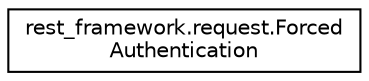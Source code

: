 digraph "Graphical Class Hierarchy"
{
 // LATEX_PDF_SIZE
  edge [fontname="Helvetica",fontsize="10",labelfontname="Helvetica",labelfontsize="10"];
  node [fontname="Helvetica",fontsize="10",shape=record];
  rankdir="LR";
  Node0 [label="rest_framework.request.Forced\lAuthentication",height=0.2,width=0.4,color="black", fillcolor="white", style="filled",URL="$classrest__framework_1_1request_1_1_forced_authentication.html",tooltip=" "];
}
